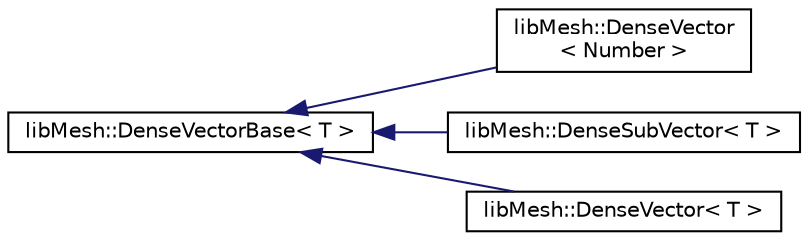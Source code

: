 digraph "Graphical Class Hierarchy"
{
  edge [fontname="Helvetica",fontsize="10",labelfontname="Helvetica",labelfontsize="10"];
  node [fontname="Helvetica",fontsize="10",shape=record];
  rankdir="LR";
  Node1 [label="libMesh::DenseVectorBase\< T \>",height=0.2,width=0.4,color="black", fillcolor="white", style="filled",URL="$classlibMesh_1_1DenseVectorBase.html"];
  Node1 -> Node2 [dir="back",color="midnightblue",fontsize="10",style="solid",fontname="Helvetica"];
  Node2 [label="libMesh::DenseVector\l\< Number \>",height=0.2,width=0.4,color="black", fillcolor="white", style="filled",URL="$classlibMesh_1_1DenseVector.html"];
  Node1 -> Node3 [dir="back",color="midnightblue",fontsize="10",style="solid",fontname="Helvetica"];
  Node3 [label="libMesh::DenseSubVector\< T \>",height=0.2,width=0.4,color="black", fillcolor="white", style="filled",URL="$classlibMesh_1_1DenseSubVector.html"];
  Node1 -> Node4 [dir="back",color="midnightblue",fontsize="10",style="solid",fontname="Helvetica"];
  Node4 [label="libMesh::DenseVector\< T \>",height=0.2,width=0.4,color="black", fillcolor="white", style="filled",URL="$classlibMesh_1_1DenseVector.html"];
}
